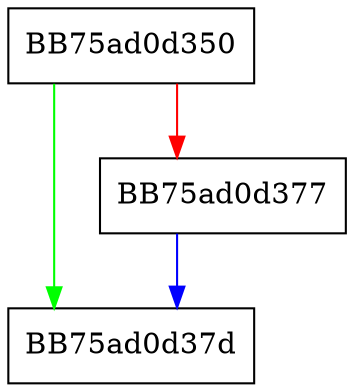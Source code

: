 digraph Write {
  node [shape="box"];
  graph [splines=ortho];
  BB75ad0d350 -> BB75ad0d37d [color="green"];
  BB75ad0d350 -> BB75ad0d377 [color="red"];
  BB75ad0d377 -> BB75ad0d37d [color="blue"];
}